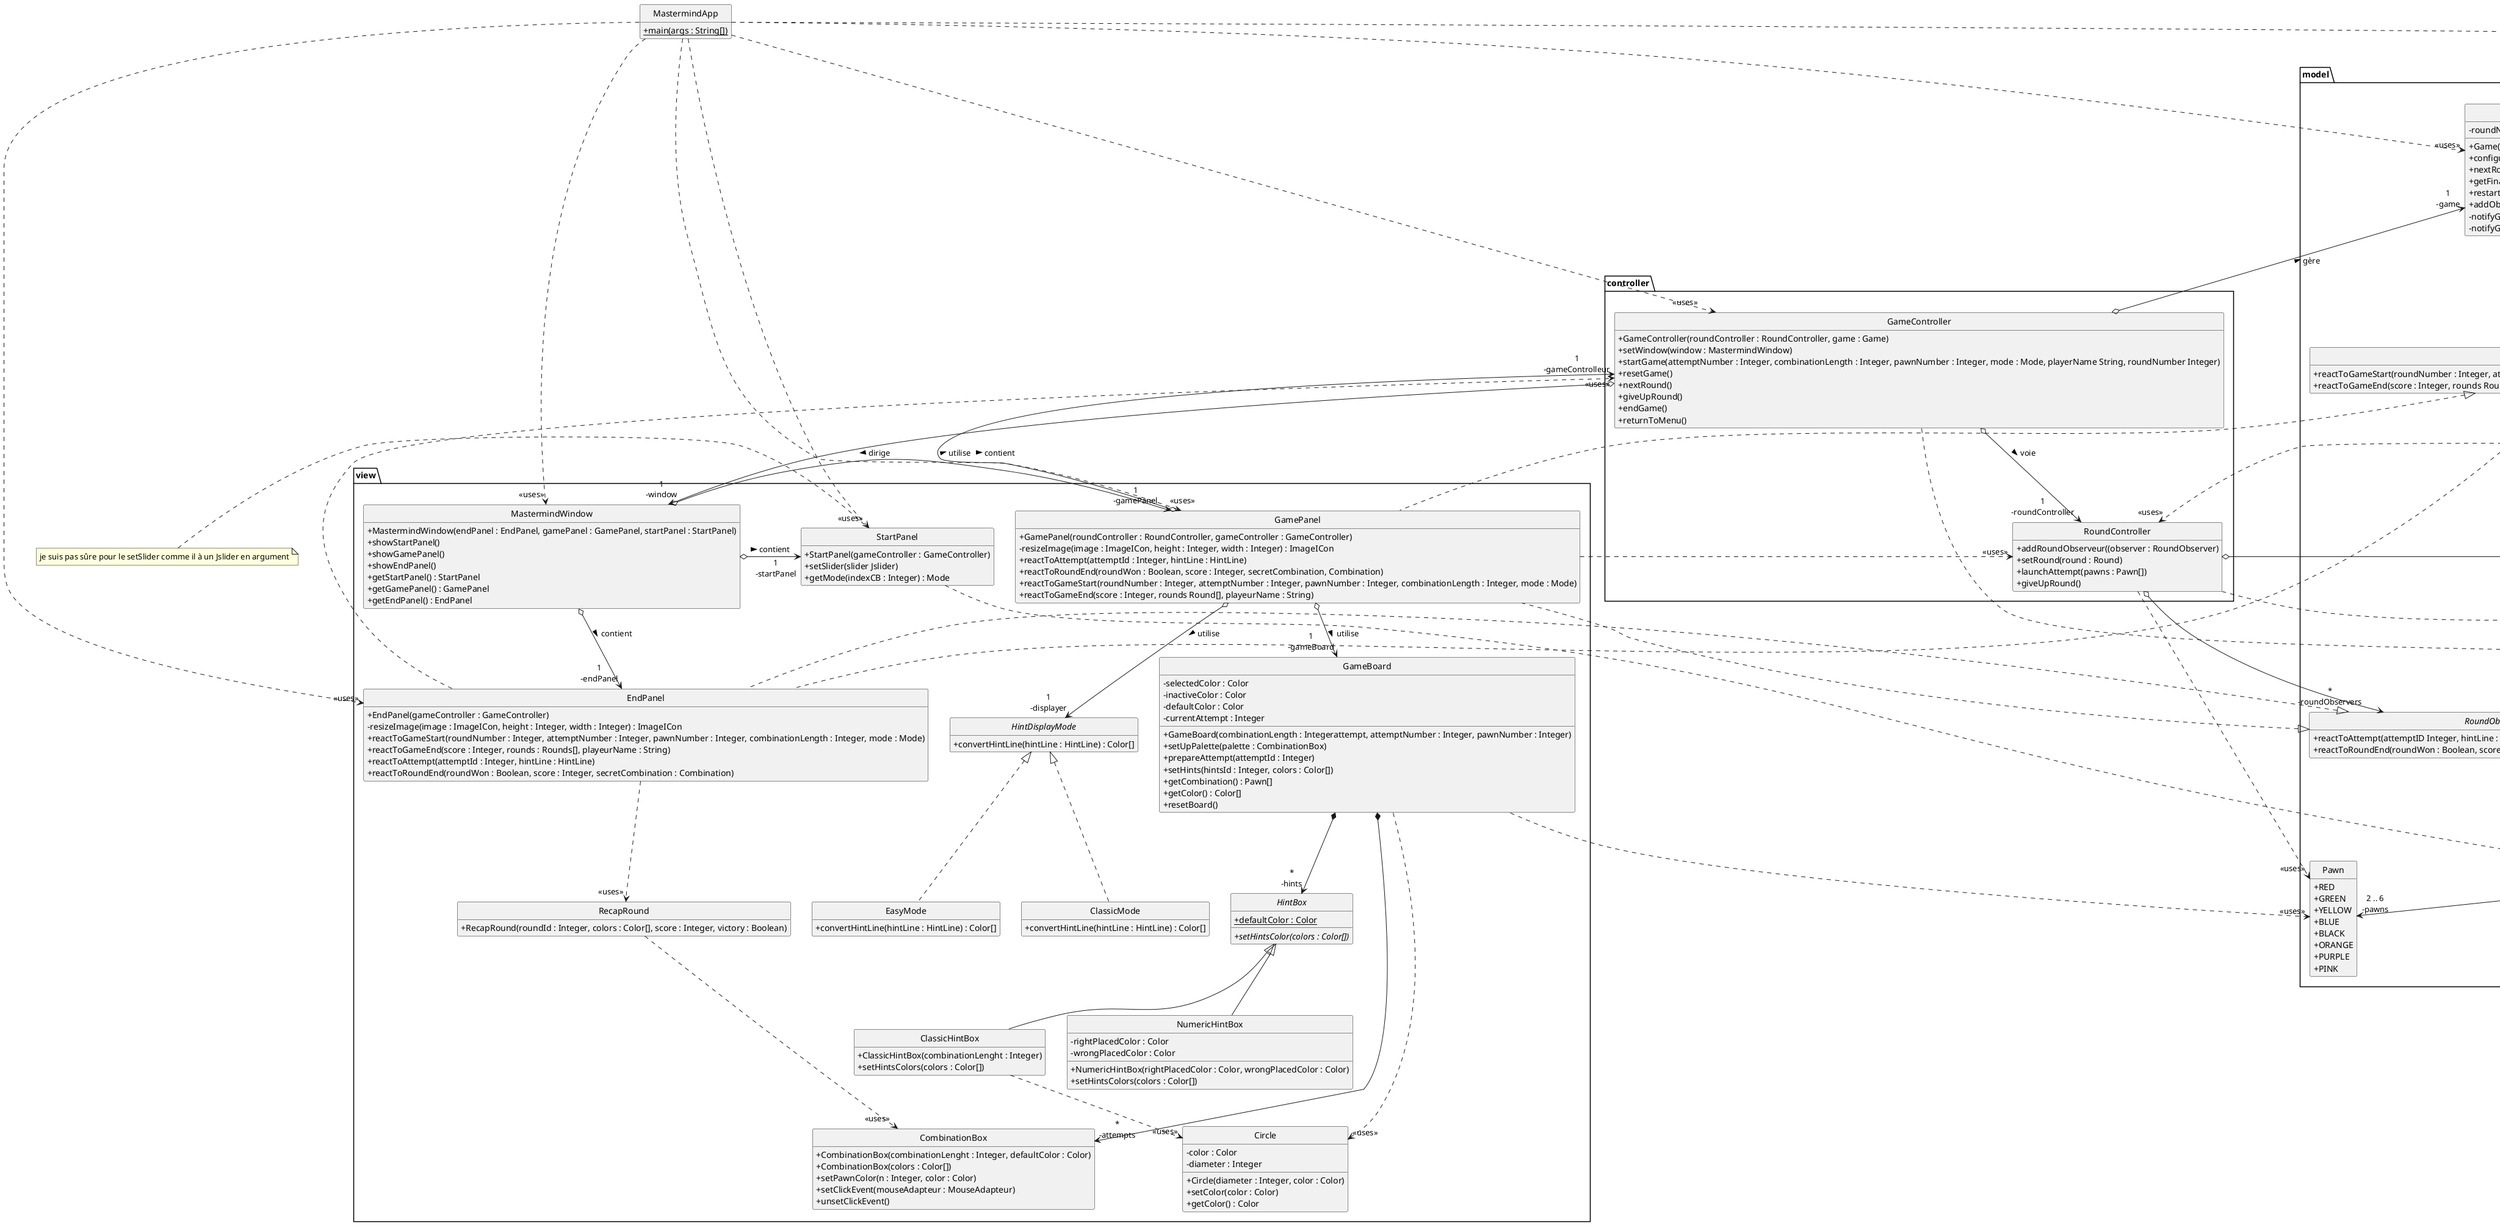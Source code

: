 @startuml
skinparam style strictuml
skinparam classAttributeIconSize 0
hide enum methods
hide empty members

class MastermindApp {
    + {static} main(args : String[])
}

class controller.GameController {
    + GameController(roundController : RoundController, game : Game)
    + setWindow(window : MastermindWindow)
    + startGame(attemptNumber : Integer, combinationLength : Integer, pawnNumber : Integer, mode : Mode, playerName String, roundNumber Integer)
    + resetGame()
    + nextRound()
    + giveUpRound()
    + endGame()
    + returnToMenu()
}

class controller.RoundController {
    + addRoundObserveur((observer : RoundObserver)
    + setRound(round : Round)
    + launchAttempt(pawns : Pawn[])
    + giveUpRound()
}

class model.Combination {
    + Combination(pawns : Pawn[])
    + setPawns(pawns : Pawn[])
    + getPawn(index : Integer) : Pawn
    + getCombinationLength() : Integer
    + containsPawn(pawn : Pawn) : Boolean
}

class model.Game {
    - roundNumber : Integer
    + Game()
    + configureGame(settings : Settings, roundNumber : Integer)
    + nextRound() : Round
    + getFinalScore() : Integer
    + restartGame()
    + addObserver(observer : GameObserver)
    - notifyGameStart()
    - notifyGameEnd()
}

class model.GameObserver {
    + reactToGameStart(roundNumber : Integer, attemptNumber : Integer, pawnNumber : Integer, combinationLength : Integer, mode Mode)
    + reactToGameEnd(score : Integer, rounds Rounds[], playerName String)
}

enum model.Hint {
    + RIGHT_PLACE
    + WRONG_PLACE
    + ABSENT
}

class model.HintLine {
    + HintLine(combination : Combination, secretCombination : SecretCombination)
    + getHint(index : Integer) : Hint
    + perfectMatch() : Boolean
    + hintLineLength() : Integer
}

enum model.Mode {
    + EASY
    + CLASSIC
    + NUMERIC
}

enum model.Pawn {
    + RED
    + GREEN
    + YELLOW
    + BLUE
    + BLACK
    + ORANGE
    + PURPLE
    + PINK
}

class model.Round {
    + Round(settings : Settings)
    + checkAttempt(combination : Combination) : Boolean
    + computeScore() : Integer
    + giveUpRound()
    + addObserver(observer : RoundObserver)
    - notifyAttempt()
    - notifyRoundEnd(roundWon : Boolean, score : Integer)
}

interface model.RoundObserver {
    + reactToAttempt(attemptID Integer, hintLine : HintLine)
    + reactToRoundEnd(roundWon : Boolean, score : Integer, secretCombination Combination)
}

class model.SecretCombination extends model.Combination{
    + <<create>> SecretCombination(combinationLength : Integer, pawnNumber : Integer))
}

class model.Settings {
    - attemptNumber : Integer
    - combinationLength : Integer
    - pawnNumber : Integer
    - playerName : String
    + Settings(attemptNumber : Integer, combinationLength : Integer, pawnNumber : Integer, mode : Mode, playerName String)
    + getAttemptNumber() : Integer
    + getPlayeurName() : String
    + setMode(mode : Mode)
    + getCombinationLength() : Integer
    + getPawnNumber() : Integer
    + getMode() : Mode
}

class view.MastermindWindow {
    + MastermindWindow(endPanel : EndPanel, gamePanel : GamePanel, startPanel : StartPanel)
    + showStartPanel()
    + showGamePanel()
    + showEndPanel()
    + getStartPanel() : StartPanel
    + getGamePanel() : GamePanel
    + getEndPanel() : EndPanel
}

class view.StartPanel {
    + StartPanel(gameController : GameController)
    + setSlider(slider Jslider)
    + getMode(indexCB : Integer) : Mode
}
note left{
je suis pas sûre pour le setSlider comme il à un Jslider en argument
}

class view.GamePanel implements model.RoundObserver, model.GameObserver{
    + GamePanel(roundController : RoundController, gameController : GameController)
    - resizeImage(image : ImageICon, height : Integer, width : Integer) : ImageICon
    + reactToAttempt(attemptId : Integer, hintLine : HintLine)
    + reactToRoundEnd(roundWon : Boolean, score : Integer, secretCombination, Combination)
    + reactToGameStart(roundNumber : Integer, attemptNumber : Integer, pawnNumber : Integer, combinationLength : Integer, mode : Mode)
    + reactToGameEnd(score : Integer, rounds Round[], playeurName : String)
}

class view.EndPanel implements model.GameObserver, model.RoundObserver {
    + EndPanel(gameController : GameController)
    - resizeImage(image : ImageICon, height : Integer, width : Integer) : ImageICon
    + reactToGameStart(roundNumber : Integer, attemptNumber : Integer, pawnNumber : Integer, combinationLength : Integer, mode : Mode)
    + reactToGameEnd(score : Integer, rounds : Rounds[], playeurName : String)
    + reactToAttempt(attemptId : Integer, hintLine : HintLine)
    + reactToRoundEnd(roundWon : Boolean, score : Integer, secretCombination : Combination)
}

class view.GameBoard {
    - selectedColor : Color
    - inactiveColor : Color
    - defaultColor : Color
    - currentAttempt : Integer
    + GameBoard(combinationLength : Integerattempt, attemptNumber : Integer, pawnNumber : Integer)
    + setUpPalette(palette : CombinationBox)
    + prepareAttempt(attemptId : Integer)
    + setHints(hintsId : Integer, colors : Color[])
    + getCombination() : Pawn[]
    + getColor() : Color[]
    + resetBoard()

}

class view.RecapRound{
    + RecapRound(roundId : Integer, colors : Color[], score : Integer, victory : Boolean)
}

class view.Circle {
    - color : Color
    - diameter : Integer
    + Circle(diameter : Integer, color : Color)
    + setColor(color : Color)
    + getColor() : Color
}

abstract class view.HintBox {
    {static} + defaultColor : Color
    {abstract} + setHintsColor(colors : Color[])
}

class view.NumericHintBox extends view.HintBox {
    - rightPlacedColor : Color
    - wrongPlacedColor : Color
    + NumericHintBox(rightPlacedColor : Color, wrongPlacedColor : Color)
    + setHintsColors(colors : Color[])
}

class view.ClassicHintBox extends view.HintBox {
    + ClassicHintBox(combinationLenght : Integer)
    + setHintsColors(colors : Color[])
}

class view.CombinationBox {
    + CombinationBox(combinationLenght : Integer, defaultColor : Color)
    + CombinationBox(colors : Color[])
    + setPawnColor(n : Integer, color : Color)
    + setClickEvent(mouseAdapteur : MouseAdapteur)
    + unsetClickEvent()
}

interface view.HintDisplayMode {
    + convertHintLine(hintLine : HintLine) : Color[]
}

class view.ClassicMode implements view.HintDisplayMode {
    + convertHintLine(hintLine : HintLine) : Color[]
}

class view.EasyMode implements view.HintDisplayMode {
    + convertHintLine(hintLine : HintLine) : Color[]
}

MastermindApp ..> "<<uses>>" view.MastermindWindow
MastermindApp ..> "<<uses>>" view.EndPanel
MastermindApp ..> "<<uses>>" view.StartPanel
MastermindApp ..> "<<uses>>" view.GamePanel
MastermindApp ..> "<<uses>>" model.Game
MastermindApp ..> "<<uses>>" controller.GameController
MastermindApp ..> "<<uses>>" controller.RoundController

controller.GameController ..> "<<uses>>" model.Settings
controller.GameController o--> "1\n-roundController" controller.RoundController : voie >
controller.GameController o--> "1\n-window" view.MastermindWindow : dirige >
controller.GameController o-> "1\n-game" model.Game : gère >
controller.RoundController o-> "1\n-round" model.Round : gère >
controller.RoundController ..> "<<uses>>" model.Combination
controller.RoundController ..> "<<uses>>" model.Pawn
controller.RoundController o--> "*\n-roundObservers" model.RoundObserver

model.Game o--> "1\n-settings" model.Settings : Configure <
model.Game *---> "1 .. 5\n-rounds" model.Round : contient >
model.Game o--> "*\n-observers" model.GameObserver
model.Round o--> "1\n-settings" model.Settings : Configure <
model.Round *--> "1\n-secretCombination" model.SecretCombination : conserve >
model.Round o--> "1 .. 12\n-attempts" model.Combination : garde >
model.Round o--> "1 .. 12\n-hintLines" model.HintLine : > garde
model.Round ..> "<<uses>>" model.Hint
model.Round ..> "<<uses>>" model.Mode
model.Round o--> "*\n-observers" model.RoundObserver
model.Settings o--> "1\n-mode" model.Mode : influence <
model.HintLine o-> "2 .. 6\n-hints" model.Hint : contient >
model.Combination o--> "2 .. 6\n-pawns" model.Pawn : compose <

view.MastermindWindow o-> "1\n-gamePanel" view.GamePanel : contient >
view.MastermindWindow o-> "1\n-startPanel" view.StartPanel : contient >
view.MastermindWindow o--> "1\n-endPanel" view.EndPanel : contient >
view.StartPanel ..> "<<uses>>" model.Mode
view.EndPanel ..> "<<uses>>" view.RecapRound
view.EndPanel ..> "<<uses>>" controller.GameController
view.GamePanel o--> "1\n-displayer" view.HintDisplayMode : utilise >
view.GamePanel o--> "1\n-gameBoard" view.GameBoard : utilise >
view.GamePanel o--> "1\n-gameControlleur" controller.GameController : utilise >
view.GamePanel ..> "<<uses>>" controller.RoundController
view.GameBoard ..> "<<uses>>" view.Circle
view.GameBoard ..> "<<uses>>" model.Pawn
view.GameBoard *--> "*\n-attempts" CombinationBox
view.GameBoard *--> "*\n-hints" HintBox
view.ClassicHintBox ..> "<<uses>>" view.Circle
view.RecapRound ...> "<<uses>>" view.CombinationBox

@enduml
